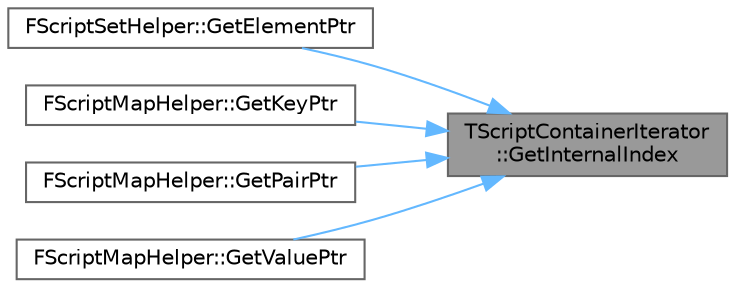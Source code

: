digraph "TScriptContainerIterator::GetInternalIndex"
{
 // INTERACTIVE_SVG=YES
 // LATEX_PDF_SIZE
  bgcolor="transparent";
  edge [fontname=Helvetica,fontsize=10,labelfontname=Helvetica,labelfontsize=10];
  node [fontname=Helvetica,fontsize=10,shape=box,height=0.2,width=0.4];
  rankdir="RL";
  Node1 [id="Node000001",label="TScriptContainerIterator\l::GetInternalIndex",height=0.2,width=0.4,color="gray40", fillcolor="grey60", style="filled", fontcolor="black",tooltip=" "];
  Node1 -> Node2 [id="edge1_Node000001_Node000002",dir="back",color="steelblue1",style="solid",tooltip=" "];
  Node2 [id="Node000002",label="FScriptSetHelper::GetElementPtr",height=0.2,width=0.4,color="grey40", fillcolor="white", style="filled",URL="$df/d52/classFScriptSetHelper.html#add5edd9657faa672188b735ea3e67ea6",tooltip="Returns a uint8 pointer to the element in the set."];
  Node1 -> Node3 [id="edge2_Node000001_Node000003",dir="back",color="steelblue1",style="solid",tooltip=" "];
  Node3 [id="Node000003",label="FScriptMapHelper::GetKeyPtr",height=0.2,width=0.4,color="grey40", fillcolor="white", style="filled",URL="$d4/d21/classFScriptMapHelper.html#a0f8c5c3e720039702b6e5882f7b97cf7",tooltip="Returns a uint8 pointer to the Key (first element) in the map."];
  Node1 -> Node4 [id="edge3_Node000001_Node000004",dir="back",color="steelblue1",style="solid",tooltip=" "];
  Node4 [id="Node000004",label="FScriptMapHelper::GetPairPtr",height=0.2,width=0.4,color="grey40", fillcolor="white", style="filled",URL="$d4/d21/classFScriptMapHelper.html#a77f36cc2be7e525bfed9b62efc2b4fbb",tooltip="Returns a uint8 pointer to the pair in the map."];
  Node1 -> Node5 [id="edge4_Node000001_Node000005",dir="back",color="steelblue1",style="solid",tooltip=" "];
  Node5 [id="Node000005",label="FScriptMapHelper::GetValuePtr",height=0.2,width=0.4,color="grey40", fillcolor="white", style="filled",URL="$d4/d21/classFScriptMapHelper.html#a999e70c0d4707b0ed91d222e7109fe1f",tooltip="Returns a uint8 pointer to the Value (second element) in the map."];
}
